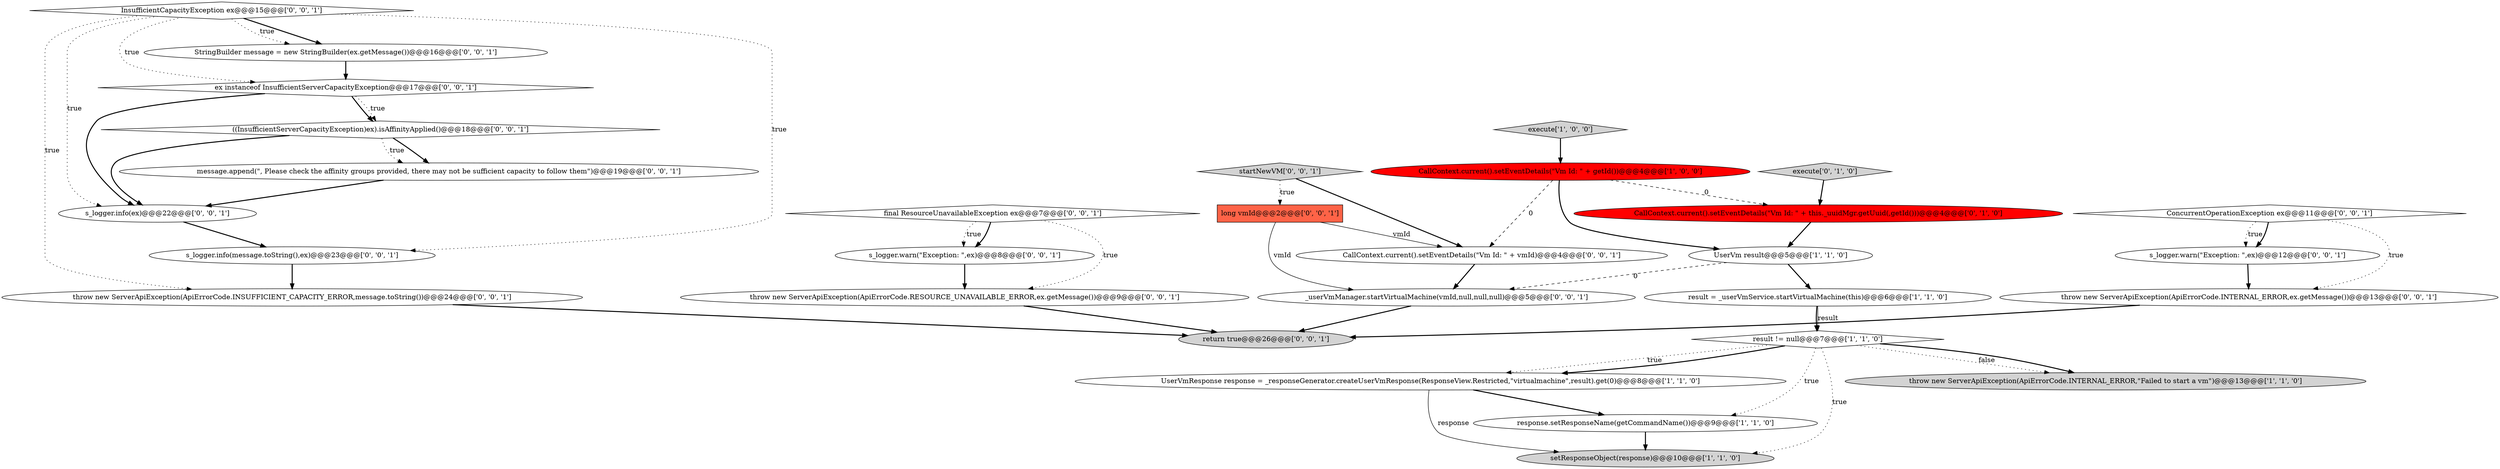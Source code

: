 digraph {
19 [style = filled, label = "s_logger.warn(\"Exception: \",ex)@@@8@@@['0', '0', '1']", fillcolor = white, shape = ellipse image = "AAA0AAABBB3BBB"];
16 [style = filled, label = "((InsufficientServerCapacityException)ex).isAffinityApplied()@@@18@@@['0', '0', '1']", fillcolor = white, shape = diamond image = "AAA0AAABBB3BBB"];
10 [style = filled, label = "CallContext.current().setEventDetails(\"Vm Id: \" + this._uuidMgr.getUuid(,getId()))@@@4@@@['0', '1', '0']", fillcolor = red, shape = ellipse image = "AAA1AAABBB2BBB"];
3 [style = filled, label = "UserVm result@@@5@@@['1', '1', '0']", fillcolor = white, shape = ellipse image = "AAA0AAABBB1BBB"];
20 [style = filled, label = "ConcurrentOperationException ex@@@11@@@['0', '0', '1']", fillcolor = white, shape = diamond image = "AAA0AAABBB3BBB"];
23 [style = filled, label = "InsufficientCapacityException ex@@@15@@@['0', '0', '1']", fillcolor = white, shape = diamond image = "AAA0AAABBB3BBB"];
27 [style = filled, label = "throw new ServerApiException(ApiErrorCode.INSUFFICIENT_CAPACITY_ERROR,message.toString())@@@24@@@['0', '0', '1']", fillcolor = white, shape = ellipse image = "AAA0AAABBB3BBB"];
15 [style = filled, label = "return true@@@26@@@['0', '0', '1']", fillcolor = lightgray, shape = ellipse image = "AAA0AAABBB3BBB"];
8 [style = filled, label = "execute['1', '0', '0']", fillcolor = lightgray, shape = diamond image = "AAA0AAABBB1BBB"];
9 [style = filled, label = "execute['0', '1', '0']", fillcolor = lightgray, shape = diamond image = "AAA0AAABBB2BBB"];
22 [style = filled, label = "CallContext.current().setEventDetails(\"Vm Id: \" + vmId)@@@4@@@['0', '0', '1']", fillcolor = white, shape = ellipse image = "AAA0AAABBB3BBB"];
26 [style = filled, label = "ex instanceof InsufficientServerCapacityException@@@17@@@['0', '0', '1']", fillcolor = white, shape = diamond image = "AAA0AAABBB3BBB"];
11 [style = filled, label = "message.append(\", Please check the affinity groups provided, there may not be sufficient capacity to follow them\")@@@19@@@['0', '0', '1']", fillcolor = white, shape = ellipse image = "AAA0AAABBB3BBB"];
4 [style = filled, label = "UserVmResponse response = _responseGenerator.createUserVmResponse(ResponseView.Restricted,\"virtualmachine\",result).get(0)@@@8@@@['1', '1', '0']", fillcolor = white, shape = ellipse image = "AAA0AAABBB1BBB"];
14 [style = filled, label = "s_logger.warn(\"Exception: \",ex)@@@12@@@['0', '0', '1']", fillcolor = white, shape = ellipse image = "AAA0AAABBB3BBB"];
2 [style = filled, label = "result = _userVmService.startVirtualMachine(this)@@@6@@@['1', '1', '0']", fillcolor = white, shape = ellipse image = "AAA0AAABBB1BBB"];
13 [style = filled, label = "throw new ServerApiException(ApiErrorCode.RESOURCE_UNAVAILABLE_ERROR,ex.getMessage())@@@9@@@['0', '0', '1']", fillcolor = white, shape = ellipse image = "AAA0AAABBB3BBB"];
7 [style = filled, label = "setResponseObject(response)@@@10@@@['1', '1', '0']", fillcolor = lightgray, shape = ellipse image = "AAA0AAABBB1BBB"];
29 [style = filled, label = "s_logger.info(ex)@@@22@@@['0', '0', '1']", fillcolor = white, shape = ellipse image = "AAA0AAABBB3BBB"];
21 [style = filled, label = "_userVmManager.startVirtualMachine(vmId,null,null,null)@@@5@@@['0', '0', '1']", fillcolor = white, shape = ellipse image = "AAA0AAABBB3BBB"];
1 [style = filled, label = "throw new ServerApiException(ApiErrorCode.INTERNAL_ERROR,\"Failed to start a vm\")@@@13@@@['1', '1', '0']", fillcolor = lightgray, shape = ellipse image = "AAA0AAABBB1BBB"];
18 [style = filled, label = "long vmId@@@2@@@['0', '0', '1']", fillcolor = tomato, shape = box image = "AAA0AAABBB3BBB"];
28 [style = filled, label = "throw new ServerApiException(ApiErrorCode.INTERNAL_ERROR,ex.getMessage())@@@13@@@['0', '0', '1']", fillcolor = white, shape = ellipse image = "AAA0AAABBB3BBB"];
5 [style = filled, label = "response.setResponseName(getCommandName())@@@9@@@['1', '1', '0']", fillcolor = white, shape = ellipse image = "AAA0AAABBB1BBB"];
24 [style = filled, label = "StringBuilder message = new StringBuilder(ex.getMessage())@@@16@@@['0', '0', '1']", fillcolor = white, shape = ellipse image = "AAA0AAABBB3BBB"];
6 [style = filled, label = "CallContext.current().setEventDetails(\"Vm Id: \" + getId())@@@4@@@['1', '0', '0']", fillcolor = red, shape = ellipse image = "AAA1AAABBB1BBB"];
0 [style = filled, label = "result != null@@@7@@@['1', '1', '0']", fillcolor = white, shape = diamond image = "AAA0AAABBB1BBB"];
17 [style = filled, label = "s_logger.info(message.toString(),ex)@@@23@@@['0', '0', '1']", fillcolor = white, shape = ellipse image = "AAA0AAABBB3BBB"];
25 [style = filled, label = "final ResourceUnavailableException ex@@@7@@@['0', '0', '1']", fillcolor = white, shape = diamond image = "AAA0AAABBB3BBB"];
12 [style = filled, label = "startNewVM['0', '0', '1']", fillcolor = lightgray, shape = diamond image = "AAA0AAABBB3BBB"];
6->3 [style = bold, label=""];
29->17 [style = bold, label=""];
28->15 [style = bold, label=""];
16->11 [style = bold, label=""];
2->0 [style = solid, label="result"];
0->5 [style = dotted, label="true"];
3->21 [style = dashed, label="0"];
21->15 [style = bold, label=""];
26->29 [style = bold, label=""];
16->29 [style = bold, label=""];
0->4 [style = dotted, label="true"];
20->14 [style = dotted, label="true"];
22->21 [style = bold, label=""];
11->29 [style = bold, label=""];
10->3 [style = bold, label=""];
14->28 [style = bold, label=""];
8->6 [style = bold, label=""];
20->14 [style = bold, label=""];
18->21 [style = solid, label="vmId"];
12->18 [style = dotted, label="true"];
9->10 [style = bold, label=""];
0->1 [style = dotted, label="false"];
25->13 [style = dotted, label="true"];
27->15 [style = bold, label=""];
6->22 [style = dashed, label="0"];
6->10 [style = dashed, label="0"];
26->16 [style = bold, label=""];
24->26 [style = bold, label=""];
23->24 [style = bold, label=""];
2->0 [style = bold, label=""];
23->26 [style = dotted, label="true"];
19->13 [style = bold, label=""];
3->2 [style = bold, label=""];
18->22 [style = solid, label="vmId"];
0->4 [style = bold, label=""];
20->28 [style = dotted, label="true"];
0->1 [style = bold, label=""];
25->19 [style = bold, label=""];
23->27 [style = dotted, label="true"];
5->7 [style = bold, label=""];
26->16 [style = dotted, label="true"];
13->15 [style = bold, label=""];
17->27 [style = bold, label=""];
23->29 [style = dotted, label="true"];
23->17 [style = dotted, label="true"];
25->19 [style = dotted, label="true"];
16->11 [style = dotted, label="true"];
4->7 [style = solid, label="response"];
4->5 [style = bold, label=""];
23->24 [style = dotted, label="true"];
12->22 [style = bold, label=""];
0->7 [style = dotted, label="true"];
}
